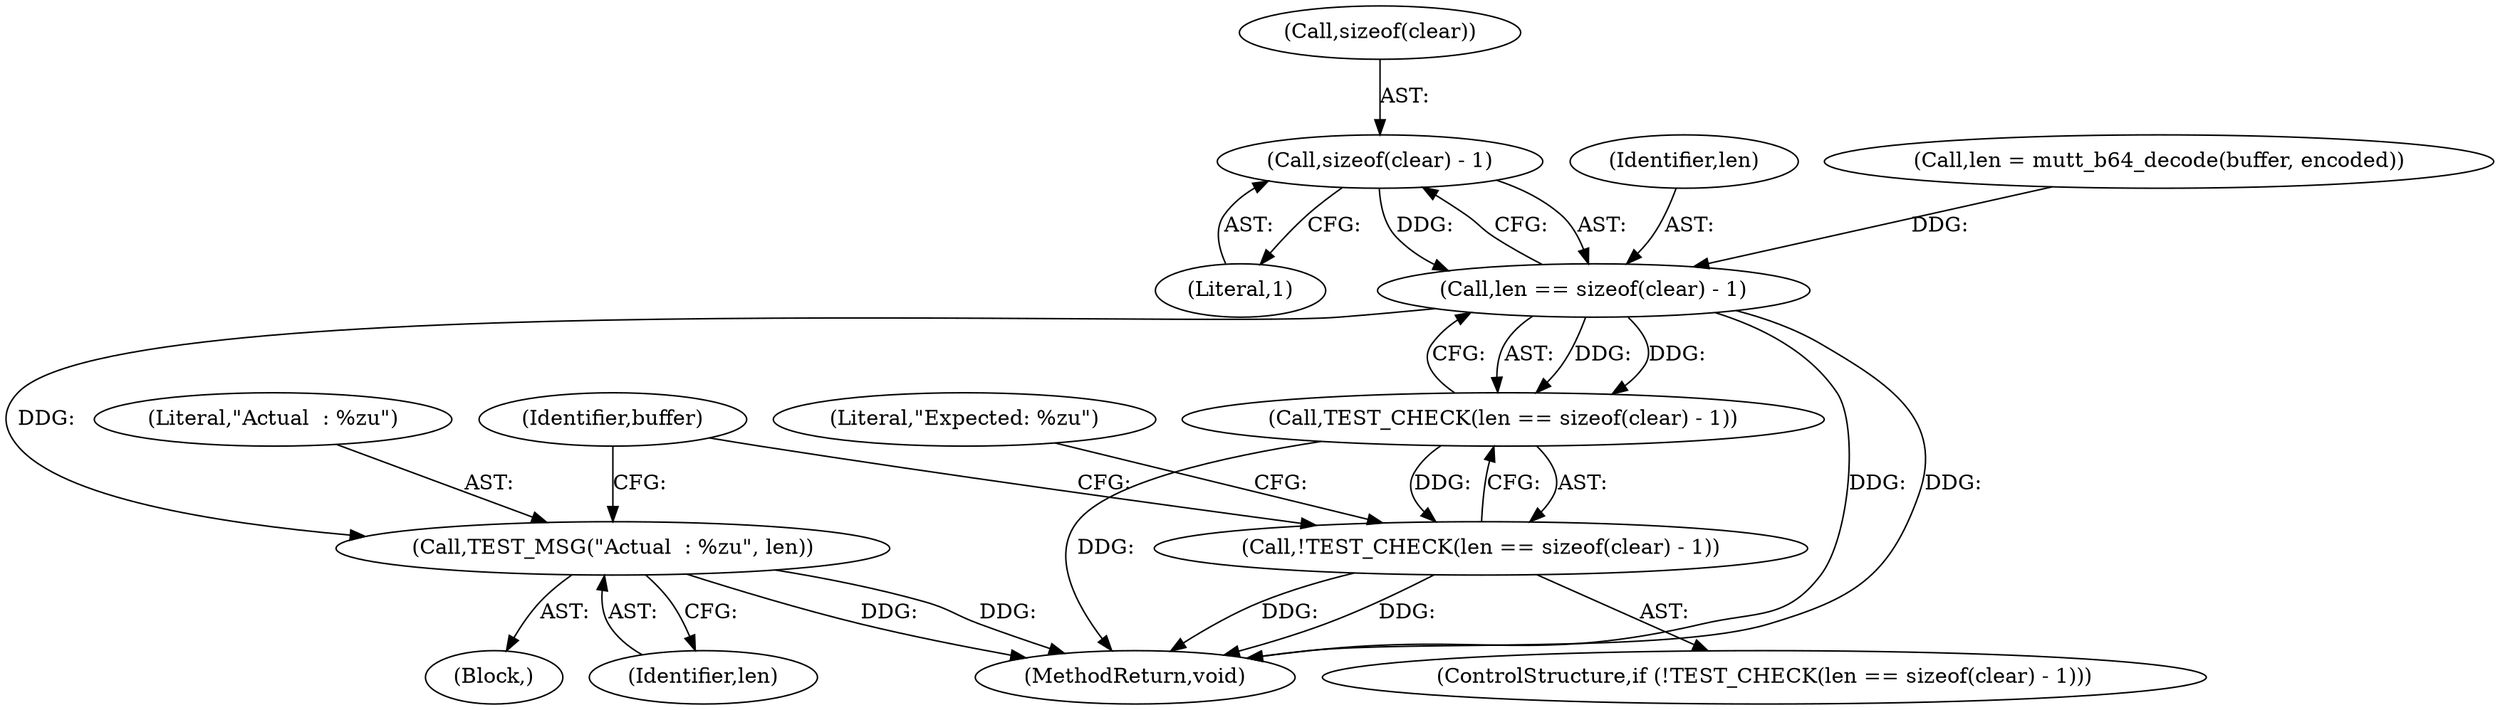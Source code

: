 digraph "0_neomutt_6f163e07ae68654d7ac5268cbb7565f6df79ad85_3@API" {
"1000115" [label="(Call,sizeof(clear) - 1)"];
"1000113" [label="(Call,len == sizeof(clear) - 1)"];
"1000112" [label="(Call,TEST_CHECK(len == sizeof(clear) - 1))"];
"1000111" [label="(Call,!TEST_CHECK(len == sizeof(clear) - 1))"];
"1000126" [label="(Call,TEST_MSG(\"Actual  : %zu\", len))"];
"1000118" [label="(Literal,1)"];
"1000121" [label="(Literal,\"Expected: %zu\")"];
"1000114" [label="(Identifier,len)"];
"1000113" [label="(Call,len == sizeof(clear) - 1)"];
"1000111" [label="(Call,!TEST_CHECK(len == sizeof(clear) - 1))"];
"1000127" [label="(Literal,\"Actual  : %zu\")"];
"1000112" [label="(Call,TEST_CHECK(len == sizeof(clear) - 1))"];
"1000110" [label="(ControlStructure,if (!TEST_CHECK(len == sizeof(clear) - 1)))"];
"1000126" [label="(Call,TEST_MSG(\"Actual  : %zu\", len))"];
"1000105" [label="(Call,len = mutt_b64_decode(buffer, encoded))"];
"1000115" [label="(Call,sizeof(clear) - 1)"];
"1000119" [label="(Block,)"];
"1000149" [label="(MethodReturn,void)"];
"1000116" [label="(Call,sizeof(clear))"];
"1000131" [label="(Identifier,buffer)"];
"1000128" [label="(Identifier,len)"];
"1000115" -> "1000113"  [label="AST: "];
"1000115" -> "1000118"  [label="CFG: "];
"1000116" -> "1000115"  [label="AST: "];
"1000118" -> "1000115"  [label="AST: "];
"1000113" -> "1000115"  [label="CFG: "];
"1000115" -> "1000113"  [label="DDG: "];
"1000113" -> "1000112"  [label="AST: "];
"1000114" -> "1000113"  [label="AST: "];
"1000112" -> "1000113"  [label="CFG: "];
"1000113" -> "1000149"  [label="DDG: "];
"1000113" -> "1000149"  [label="DDG: "];
"1000113" -> "1000112"  [label="DDG: "];
"1000113" -> "1000112"  [label="DDG: "];
"1000105" -> "1000113"  [label="DDG: "];
"1000113" -> "1000126"  [label="DDG: "];
"1000112" -> "1000111"  [label="AST: "];
"1000111" -> "1000112"  [label="CFG: "];
"1000112" -> "1000149"  [label="DDG: "];
"1000112" -> "1000111"  [label="DDG: "];
"1000111" -> "1000110"  [label="AST: "];
"1000121" -> "1000111"  [label="CFG: "];
"1000131" -> "1000111"  [label="CFG: "];
"1000111" -> "1000149"  [label="DDG: "];
"1000111" -> "1000149"  [label="DDG: "];
"1000126" -> "1000119"  [label="AST: "];
"1000126" -> "1000128"  [label="CFG: "];
"1000127" -> "1000126"  [label="AST: "];
"1000128" -> "1000126"  [label="AST: "];
"1000131" -> "1000126"  [label="CFG: "];
"1000126" -> "1000149"  [label="DDG: "];
"1000126" -> "1000149"  [label="DDG: "];
}
